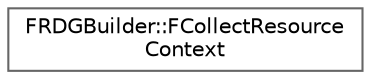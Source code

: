 digraph "Graphical Class Hierarchy"
{
 // INTERACTIVE_SVG=YES
 // LATEX_PDF_SIZE
  bgcolor="transparent";
  edge [fontname=Helvetica,fontsize=10,labelfontname=Helvetica,labelfontsize=10];
  node [fontname=Helvetica,fontsize=10,shape=box,height=0.2,width=0.4];
  rankdir="LR";
  Node0 [id="Node000000",label="FRDGBuilder::FCollectResource\lContext",height=0.2,width=0.4,color="grey40", fillcolor="white", style="filled",URL="$dd/d6e/structFRDGBuilder_1_1FCollectResourceContext.html",tooltip="A temporary context used to collect resources for allocation."];
}
